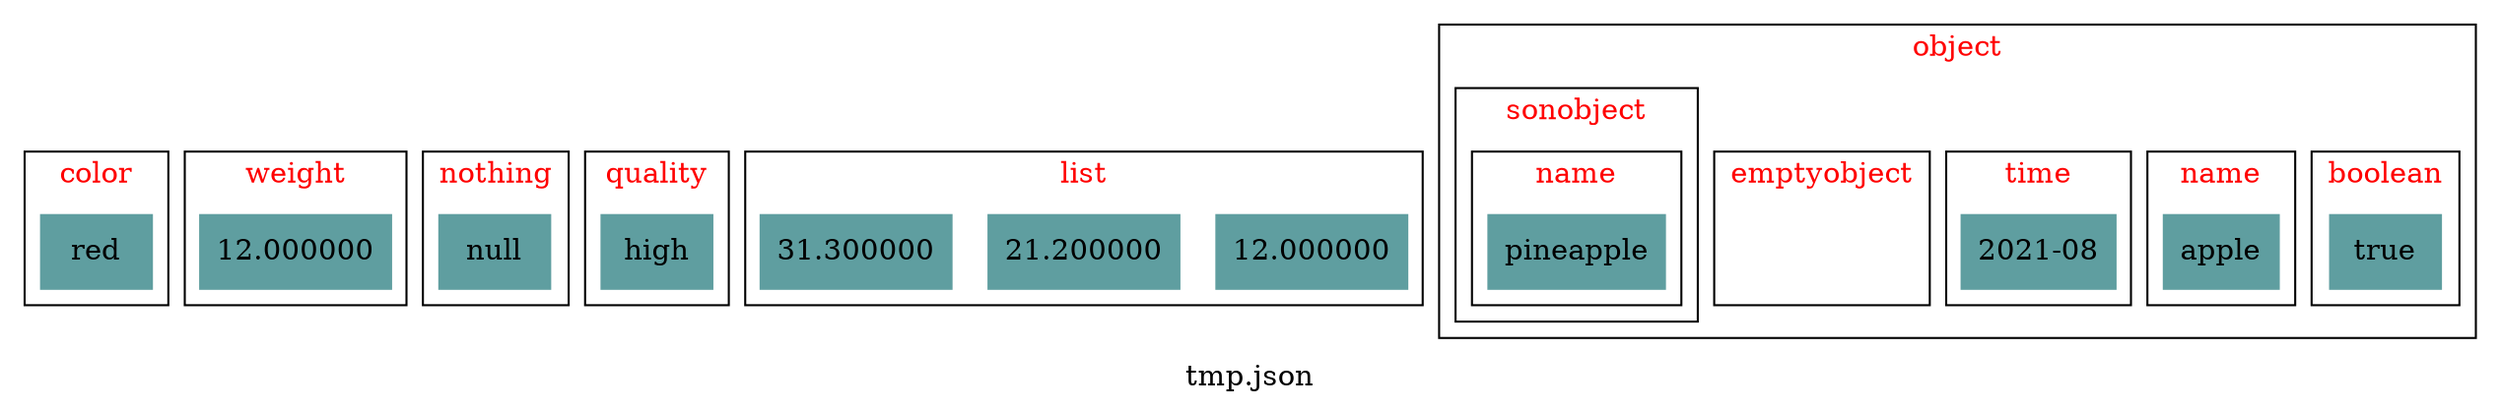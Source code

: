 graph {
    node [shape=box, color=cadetblue, style=filled]
    label = "tmp.json"
    subgraph cluster0 {
        label = <<FONT COLOR="red">color</FONT>>
        0 [label="red"]
    }
    subgraph cluster1 {
        label = <<FONT COLOR="red">weight</FONT>>
        1 [label="12.000000"]
    }
    subgraph cluster2 {
        label = <<FONT COLOR="red">nothing</FONT>>
        2 [label="null"]
    }
    subgraph cluster3 {
        label = <<FONT COLOR="red">quality</FONT>>
        3 [label="high"]
    }
    subgraph cluster4 {
        label = <<FONT COLOR="red">list</FONT>>
        4 [label="12.000000"]
        5 [label="21.200000"]
        6 [label="31.300000"]
    }
    subgraph cluster5 {
        label = <<FONT COLOR="red">object</FONT>>
        subgraph cluster6 {
            label = <<FONT COLOR="red">boolean</FONT>>
            7 [label="true"]
        }
        subgraph cluster7 {
            label = <<FONT COLOR="red">name</FONT>>
            8 [label="apple"]
        }
        subgraph cluster8 {
            label = <<FONT COLOR="red">time</FONT>>
            9 [label="2021-08"]
        }
        subgraph cluster9 {
            label = <<FONT COLOR="red">emptyobject</FONT>>
            10 [style="invis"]
        }
        subgraph cluster10 {
            label = <<FONT COLOR="red">sonobject</FONT>>
            subgraph cluster11 {
                label = <<FONT COLOR="red">name</FONT>>
                11 [label="pineapple"]
            }
        }
    }
}